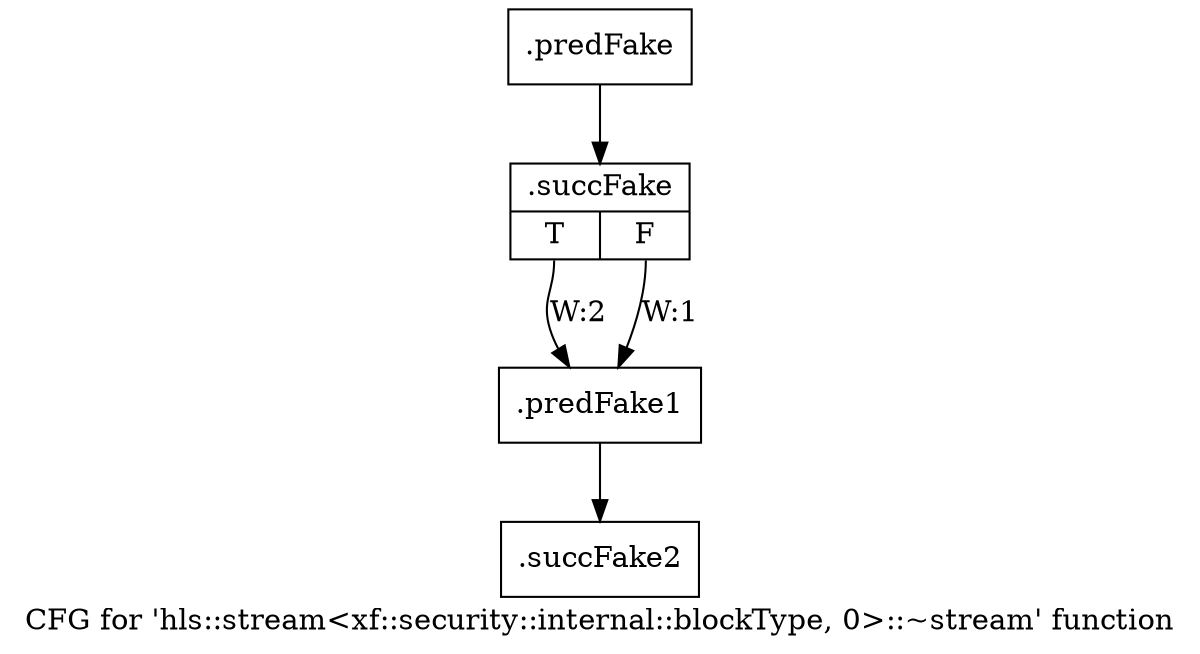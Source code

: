 digraph "CFG for 'hls::stream\<xf::security::internal::blockType, 0\>::~stream' function" {
	label="CFG for 'hls::stream\<xf::security::internal::blockType, 0\>::~stream' function";

	Node0x5c2def0 [shape=record,filename="",linenumber="",label="{.predFake}"];
	Node0x5c2def0 -> Node0x613ad30[ callList="" memoryops="" filename="/mnt/xilinx/Vitis_HLS/2021.2/include/hls_stream_thread_unsafe.h" execusionnum="1"];
	Node0x613ad30 [shape=record,filename="/mnt/xilinx/Vitis_HLS/2021.2/include/hls_stream_thread_unsafe.h",linenumber="335",label="{.succFake|{<s0>T|<s1>F}}"];
	Node0x613ad30:s0 -> Node0x5c2e010[label="W:2"];
	Node0x613ad30:s1 -> Node0x5c2e010[label="W:1" callList="" memoryops="" filename="/mnt/xilinx/Vitis_HLS/2021.2/include/hls_stream_thread_unsafe.h" execusionnum="0"];
	Node0x5c2e010 [shape=record,filename="/mnt/xilinx/Vitis_HLS/2021.2/include/hls_stream_thread_unsafe.h",linenumber="343",label="{.predFake1}"];
	Node0x5c2e010 -> Node0x6139950[ callList="" memoryops="" filename="/mnt/xilinx/Vitis_HLS/2021.2/include/hls_stream_thread_unsafe.h" execusionnum="1"];
	Node0x6139950 [shape=record,filename="/mnt/xilinx/Vitis_HLS/2021.2/include/hls_stream_thread_unsafe.h",linenumber="343",label="{.succFake2}"];
}
